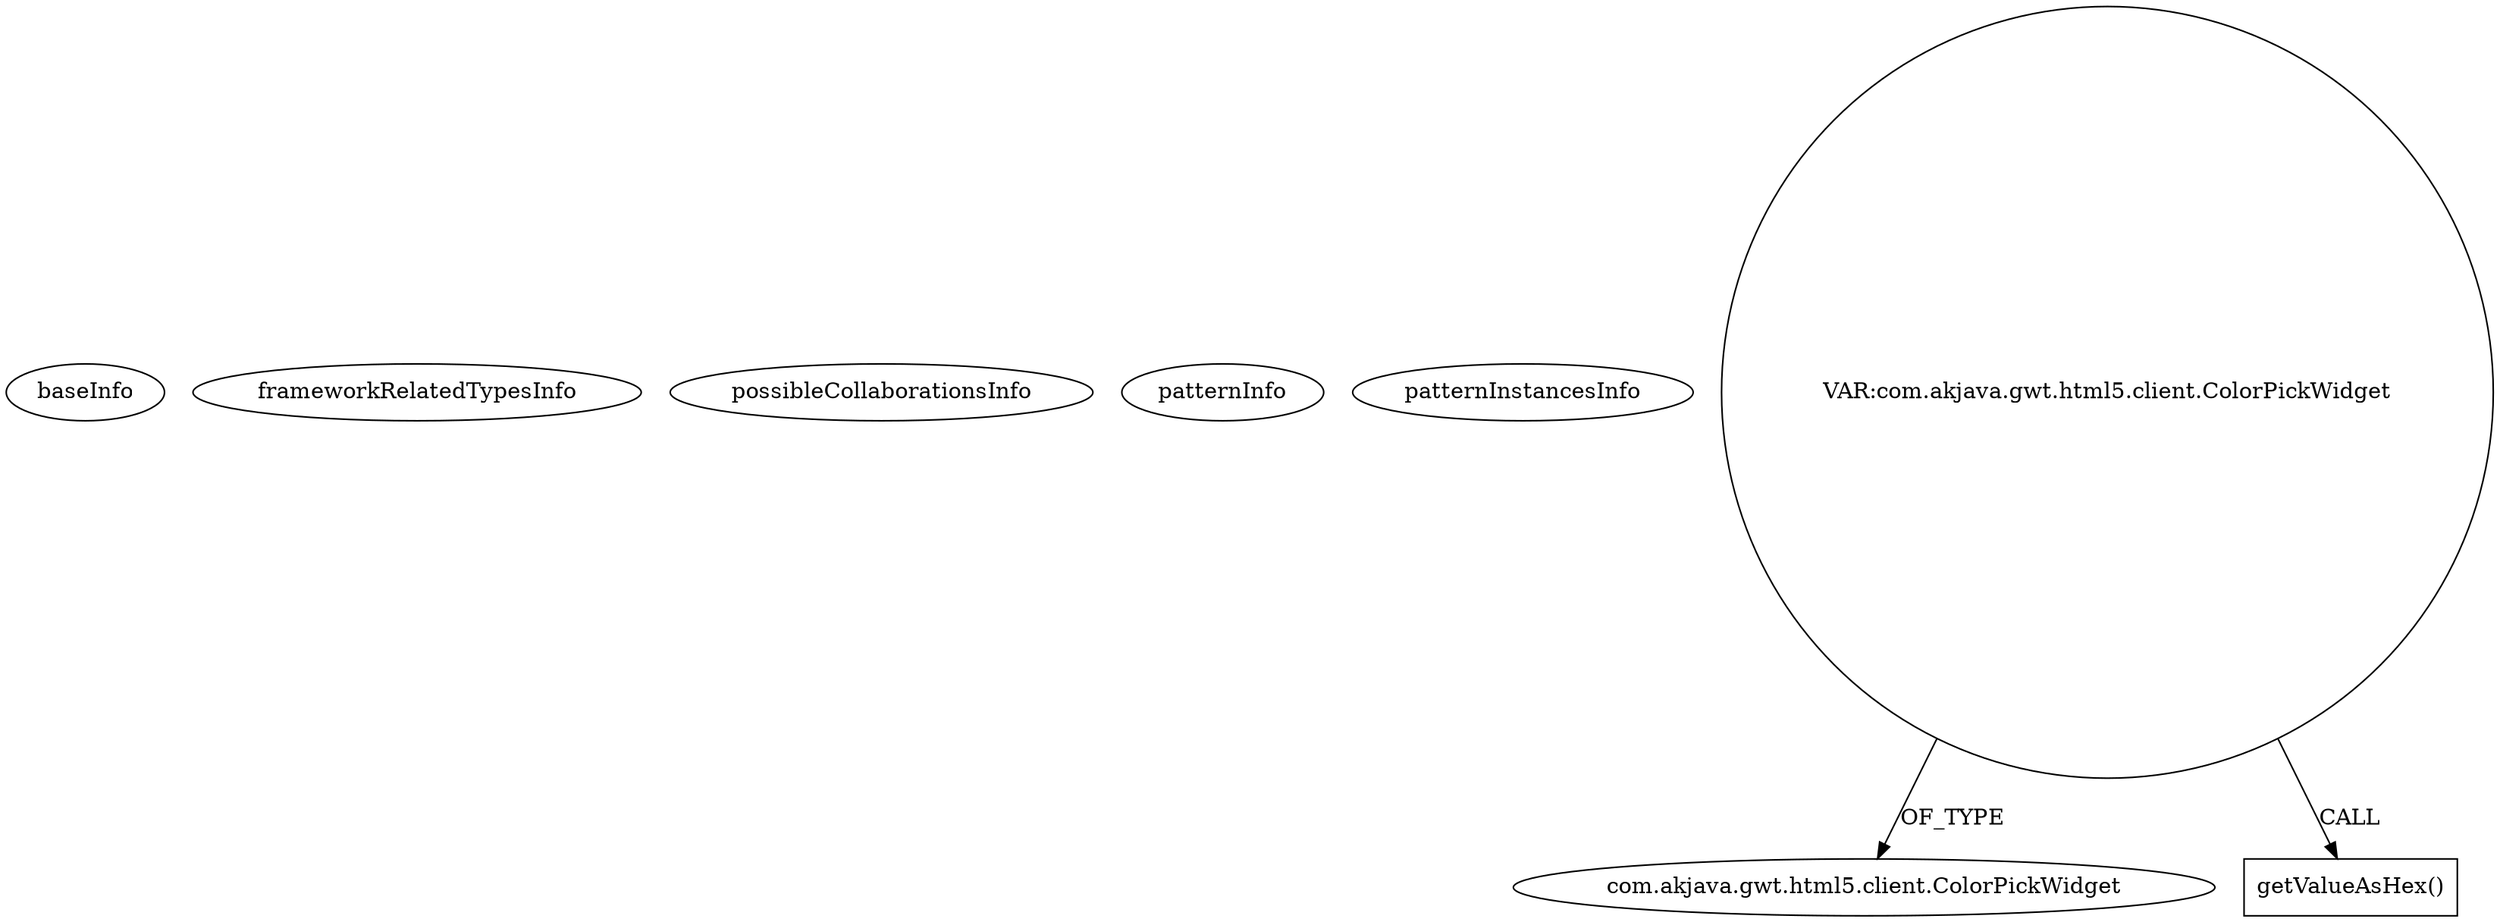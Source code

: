 digraph {
baseInfo[graphId=1926,category="pattern",isAnonymous=false,possibleRelation=false]
frameworkRelatedTypesInfo[]
possibleCollaborationsInfo[]
patternInfo[frequency=3.0,patternRootClient=null]
patternInstancesInfo[0="akjava-GWT-Hangouts~/akjava-GWT-Hangouts/GWT-Hangouts-master/apps/easyoverlay/src/com/akjava/gwt/hangout/easyoverlay/client/EasyOverlay.java~EasyOverlay~492",1="akjava-GWT-Hangouts~/akjava-GWT-Hangouts/GWT-Hangouts-master/apps/easyoverlay/src/com/akjava/gwt/hangout/easyoverlay/client/EasyOverlay.java~void onApiReady()~503"]
17[label="com.akjava.gwt.html5.client.ColorPickWidget",vertexType="FRAMEWORK_CLASS_TYPE",isFrameworkType=false]
15[label="VAR:com.akjava.gwt.html5.client.ColorPickWidget",vertexType="VARIABLE_EXPRESION",isFrameworkType=false,shape=circle]
16[label="getValueAsHex()",vertexType="INSIDE_CALL",isFrameworkType=false,shape=box]
15->16[label="CALL"]
15->17[label="OF_TYPE"]
}
